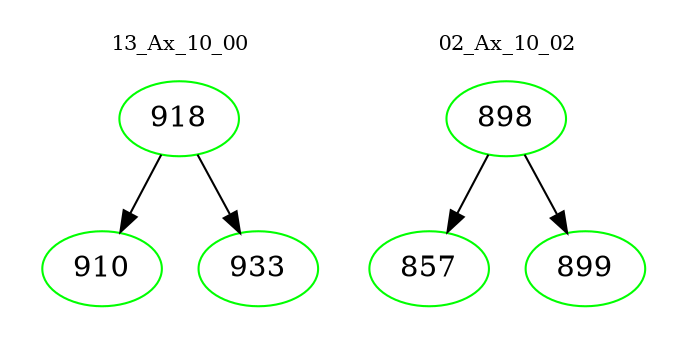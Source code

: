 digraph{
subgraph cluster_0 {
color = white
label = "13_Ax_10_00";
fontsize=10;
T0_918 [label="918", color="green"]
T0_918 -> T0_910 [color="black"]
T0_910 [label="910", color="green"]
T0_918 -> T0_933 [color="black"]
T0_933 [label="933", color="green"]
}
subgraph cluster_1 {
color = white
label = "02_Ax_10_02";
fontsize=10;
T1_898 [label="898", color="green"]
T1_898 -> T1_857 [color="black"]
T1_857 [label="857", color="green"]
T1_898 -> T1_899 [color="black"]
T1_899 [label="899", color="green"]
}
}
